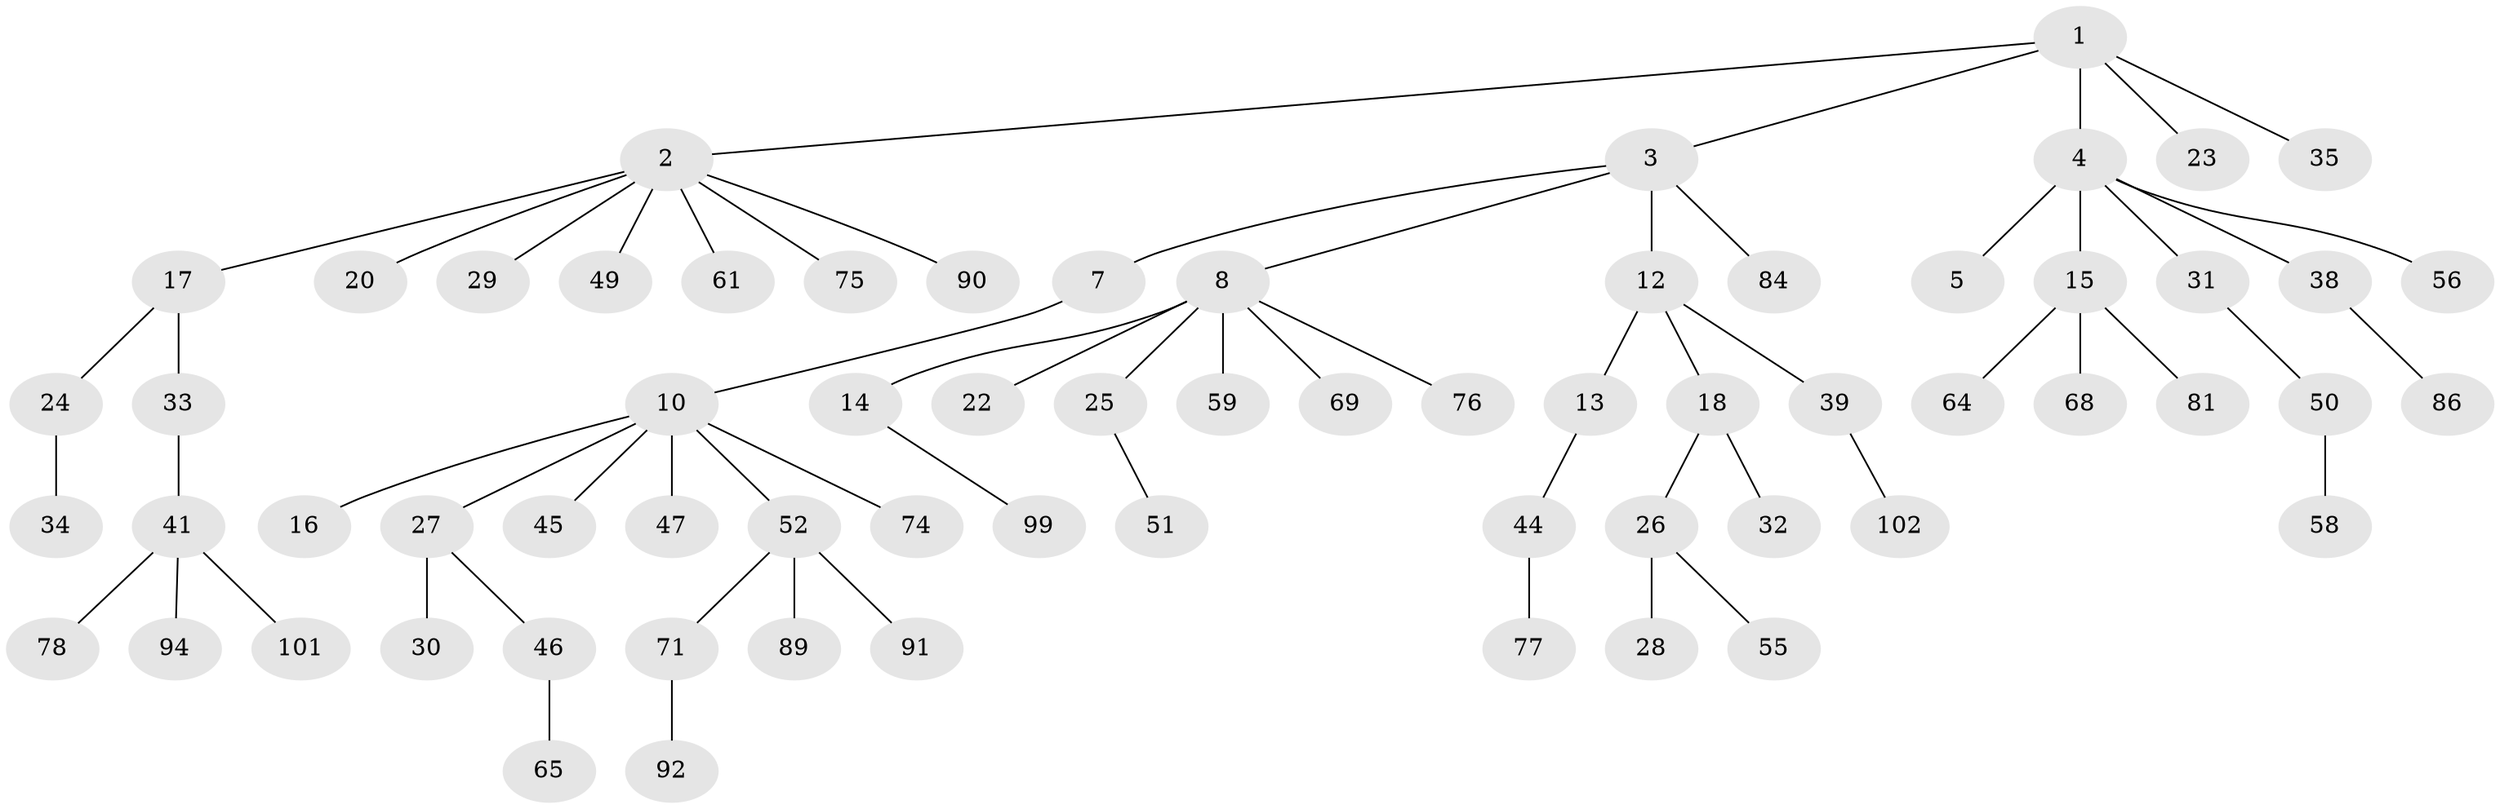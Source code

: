 // Generated by graph-tools (version 1.1) at 2025/52/02/27/25 19:52:11]
// undirected, 67 vertices, 66 edges
graph export_dot {
graph [start="1"]
  node [color=gray90,style=filled];
  1;
  2 [super="+6"];
  3 [super="+66"];
  4 [super="+9"];
  5;
  7;
  8 [super="+11"];
  10 [super="+21"];
  12 [super="+98"];
  13 [super="+40"];
  14 [super="+63"];
  15 [super="+95"];
  16 [super="+37"];
  17 [super="+19"];
  18 [super="+36"];
  20;
  22 [super="+83"];
  23 [super="+42"];
  24 [super="+48"];
  25;
  26;
  27 [super="+73"];
  28 [super="+93"];
  29;
  30;
  31 [super="+85"];
  32 [super="+43"];
  33 [super="+62"];
  34;
  35;
  38;
  39;
  41 [super="+57"];
  44 [super="+54"];
  45 [super="+67"];
  46 [super="+53"];
  47;
  49;
  50;
  51 [super="+82"];
  52 [super="+70"];
  55 [super="+60"];
  56;
  58 [super="+72"];
  59;
  61 [super="+80"];
  64;
  65;
  68 [super="+88"];
  69;
  71 [super="+87"];
  74;
  75;
  76 [super="+79"];
  77 [super="+97"];
  78;
  81;
  84;
  86 [super="+100"];
  89;
  90;
  91;
  92 [super="+96"];
  94;
  99;
  101;
  102;
  1 -- 2;
  1 -- 3;
  1 -- 4;
  1 -- 23;
  1 -- 35;
  2 -- 20;
  2 -- 49;
  2 -- 17;
  2 -- 61;
  2 -- 90;
  2 -- 75;
  2 -- 29;
  3 -- 7;
  3 -- 8;
  3 -- 12;
  3 -- 84;
  4 -- 5;
  4 -- 15;
  4 -- 56;
  4 -- 38;
  4 -- 31;
  7 -- 10;
  8 -- 22;
  8 -- 59;
  8 -- 76;
  8 -- 25;
  8 -- 69;
  8 -- 14;
  10 -- 16;
  10 -- 27;
  10 -- 74;
  10 -- 52;
  10 -- 45;
  10 -- 47;
  12 -- 13;
  12 -- 18;
  12 -- 39;
  13 -- 44;
  14 -- 99;
  15 -- 64;
  15 -- 68;
  15 -- 81;
  17 -- 24;
  17 -- 33;
  18 -- 26;
  18 -- 32;
  24 -- 34;
  25 -- 51;
  26 -- 28;
  26 -- 55;
  27 -- 30;
  27 -- 46;
  31 -- 50;
  33 -- 41;
  38 -- 86;
  39 -- 102;
  41 -- 78;
  41 -- 94;
  41 -- 101;
  44 -- 77;
  46 -- 65;
  50 -- 58;
  52 -- 71;
  52 -- 89;
  52 -- 91;
  71 -- 92;
}
